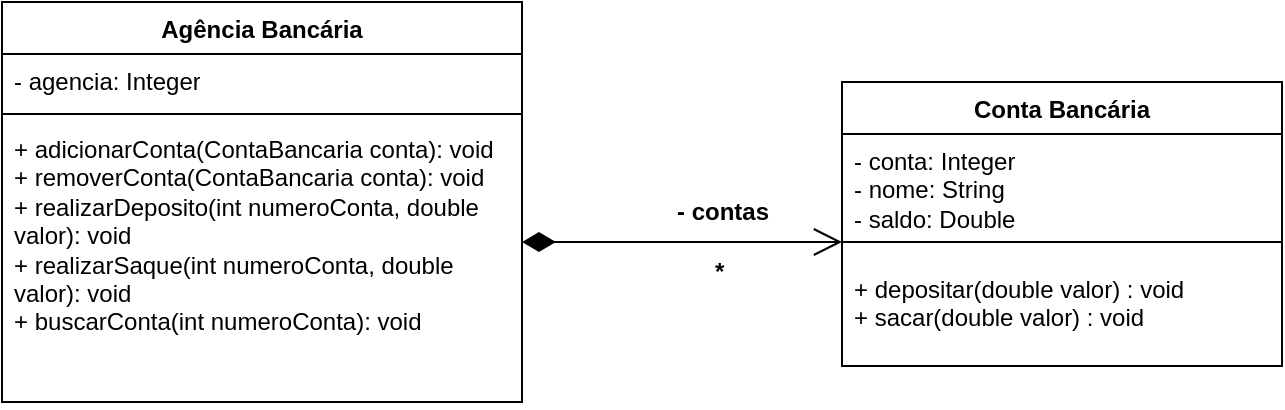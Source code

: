 <mxfile version="21.6.6" type="github">
  <diagram id="C5RBs43oDa-KdzZeNtuy" name="Page-1">
    <mxGraphModel dx="989" dy="545" grid="1" gridSize="10" guides="1" tooltips="1" connect="1" arrows="1" fold="1" page="1" pageScale="1" pageWidth="827" pageHeight="1169" math="0" shadow="0">
      <root>
        <mxCell id="WIyWlLk6GJQsqaUBKTNV-0" />
        <mxCell id="WIyWlLk6GJQsqaUBKTNV-1" parent="WIyWlLk6GJQsqaUBKTNV-0" />
        <mxCell id="xc9sti_y8jF3jyxQVhJ3-31" value="Conta Bancária" style="swimlane;fontStyle=1;align=center;verticalAlign=top;childLayout=stackLayout;horizontal=1;startSize=26;horizontalStack=0;resizeParent=1;resizeParentMax=0;resizeLast=0;collapsible=1;marginBottom=0;whiteSpace=wrap;html=1;fontFamily=Helvetica;fontSize=12;fillColor=none;labelBackgroundColor=none;" vertex="1" parent="WIyWlLk6GJQsqaUBKTNV-1">
          <mxGeometry x="580" y="500" width="220" height="142" as="geometry" />
        </mxCell>
        <mxCell id="xc9sti_y8jF3jyxQVhJ3-32" value="- conta: Integer&lt;br&gt;- nome: String&lt;br&gt;- saldo: Double" style="text;strokeColor=none;fillColor=none;align=left;verticalAlign=top;spacingLeft=4;spacingRight=4;overflow=hidden;rotatable=0;points=[[0,0.5],[1,0.5]];portConstraint=eastwest;whiteSpace=wrap;html=1;fontSize=12;fontFamily=Helvetica;labelBackgroundColor=none;" vertex="1" parent="xc9sti_y8jF3jyxQVhJ3-31">
          <mxGeometry y="26" width="220" height="44" as="geometry" />
        </mxCell>
        <mxCell id="xc9sti_y8jF3jyxQVhJ3-33" value="" style="line;strokeWidth=1;fillColor=none;align=left;verticalAlign=middle;spacingTop=-1;spacingLeft=3;spacingRight=3;rotatable=0;labelPosition=right;points=[];portConstraint=eastwest;fontFamily=Helvetica;fontSize=12;html=1;labelBackgroundColor=none;" vertex="1" parent="xc9sti_y8jF3jyxQVhJ3-31">
          <mxGeometry y="70" width="220" height="20" as="geometry" />
        </mxCell>
        <mxCell id="xc9sti_y8jF3jyxQVhJ3-34" value="+ depositar(double valor) : void&lt;br&gt;+ sacar(double valor) : void" style="text;strokeColor=none;fillColor=none;align=left;verticalAlign=top;spacingLeft=4;spacingRight=4;overflow=hidden;rotatable=0;points=[[0,0.5],[1,0.5]];portConstraint=eastwest;whiteSpace=wrap;html=1;fontSize=12;fontFamily=Helvetica;labelBackgroundColor=none;" vertex="1" parent="xc9sti_y8jF3jyxQVhJ3-31">
          <mxGeometry y="90" width="220" height="52" as="geometry" />
        </mxCell>
        <mxCell id="xc9sti_y8jF3jyxQVhJ3-35" value="Agência Bancária" style="swimlane;fontStyle=1;align=center;verticalAlign=top;childLayout=stackLayout;horizontal=1;startSize=26;horizontalStack=0;resizeParent=1;resizeParentMax=0;resizeLast=0;collapsible=1;marginBottom=0;whiteSpace=wrap;html=1;fontFamily=Helvetica;fontSize=12;fillColor=none;labelBackgroundColor=none;" vertex="1" parent="WIyWlLk6GJQsqaUBKTNV-1">
          <mxGeometry x="160" y="460" width="260" height="200" as="geometry" />
        </mxCell>
        <mxCell id="xc9sti_y8jF3jyxQVhJ3-36" value="- agencia: Integer" style="text;strokeColor=none;fillColor=none;align=left;verticalAlign=top;spacingLeft=4;spacingRight=4;overflow=hidden;rotatable=0;points=[[0,0.5],[1,0.5]];portConstraint=eastwest;whiteSpace=wrap;html=1;fontSize=12;fontFamily=Helvetica;labelBackgroundColor=none;" vertex="1" parent="xc9sti_y8jF3jyxQVhJ3-35">
          <mxGeometry y="26" width="260" height="26" as="geometry" />
        </mxCell>
        <mxCell id="xc9sti_y8jF3jyxQVhJ3-37" value="" style="line;strokeWidth=1;fillColor=none;align=left;verticalAlign=middle;spacingTop=-1;spacingLeft=3;spacingRight=3;rotatable=0;labelPosition=right;points=[];portConstraint=eastwest;fontFamily=Helvetica;fontSize=12;html=1;labelBackgroundColor=none;" vertex="1" parent="xc9sti_y8jF3jyxQVhJ3-35">
          <mxGeometry y="52" width="260" height="8" as="geometry" />
        </mxCell>
        <mxCell id="xc9sti_y8jF3jyxQVhJ3-38" value="+ adicionarConta(ContaBancaria conta): void&lt;br&gt;+ removerConta(ContaBancaria conta): void&lt;br&gt;+ realizarDeposito(int numeroConta, double valor): void&lt;br&gt;+ realizarSaque(int numeroConta, double valor): void&lt;br&gt;+ buscarConta(int numeroConta): void" style="text;strokeColor=none;fillColor=none;align=left;verticalAlign=top;spacingLeft=4;spacingRight=4;overflow=hidden;rotatable=0;points=[[0,0.5],[1,0.5]];portConstraint=eastwest;whiteSpace=wrap;html=1;fontSize=12;fontFamily=Helvetica;labelBackgroundColor=none;" vertex="1" parent="xc9sti_y8jF3jyxQVhJ3-35">
          <mxGeometry y="60" width="260" height="140" as="geometry" />
        </mxCell>
        <mxCell id="xc9sti_y8jF3jyxQVhJ3-39" value="" style="endArrow=open;html=1;endSize=12;startArrow=diamondThin;startSize=14;startFill=1;edgeStyle=orthogonalEdgeStyle;align=left;verticalAlign=bottom;rounded=0;fontFamily=Helvetica;fontSize=12;fontColor=default;labelBackgroundColor=none;" edge="1" parent="WIyWlLk6GJQsqaUBKTNV-1">
          <mxGeometry x="-1" y="3" relative="1" as="geometry">
            <mxPoint x="420" y="580" as="sourcePoint" />
            <mxPoint x="580" y="580" as="targetPoint" />
          </mxGeometry>
        </mxCell>
        <mxCell id="xc9sti_y8jF3jyxQVhJ3-40" value="&lt;b&gt;- contas&lt;/b&gt;" style="text;html=1;align=center;verticalAlign=middle;resizable=0;points=[];autosize=1;strokeColor=none;fillColor=none;fontSize=12;fontFamily=Helvetica;labelBackgroundColor=none;" vertex="1" parent="WIyWlLk6GJQsqaUBKTNV-1">
          <mxGeometry x="485" y="550" width="70" height="30" as="geometry" />
        </mxCell>
        <mxCell id="xc9sti_y8jF3jyxQVhJ3-41" value="&lt;b&gt;*&amp;nbsp;&lt;/b&gt;" style="text;html=1;align=center;verticalAlign=middle;resizable=0;points=[];autosize=1;strokeColor=none;fillColor=none;fontSize=12;fontFamily=Helvetica;labelBackgroundColor=none;" vertex="1" parent="WIyWlLk6GJQsqaUBKTNV-1">
          <mxGeometry x="505" y="580" width="30" height="30" as="geometry" />
        </mxCell>
      </root>
    </mxGraphModel>
  </diagram>
</mxfile>
